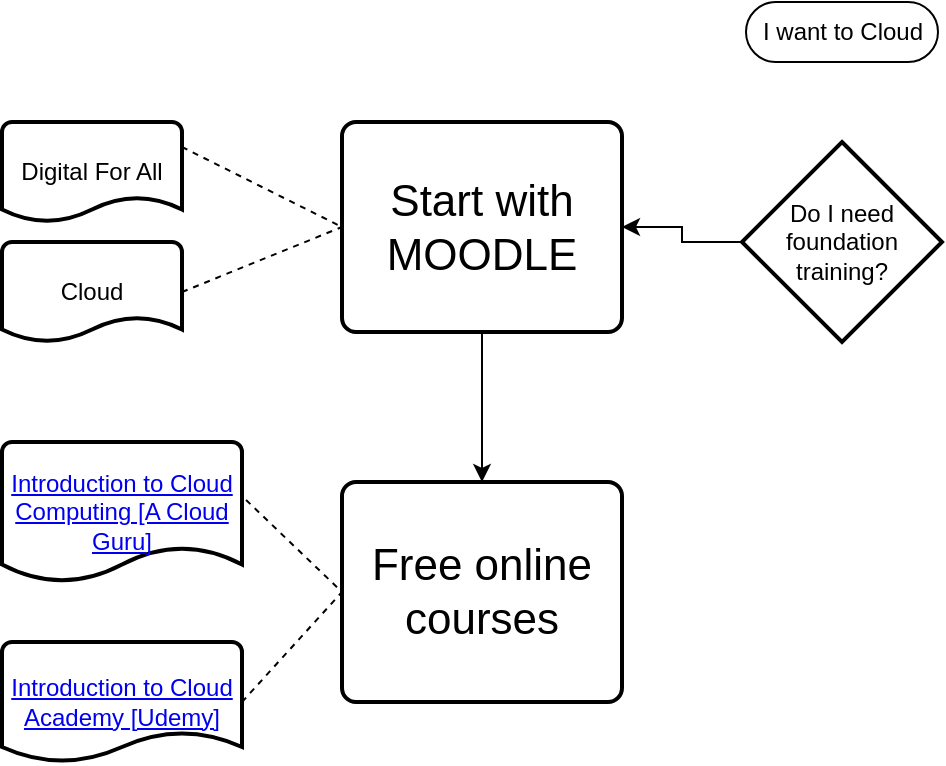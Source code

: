 <mxfile version="12.9.3" type="github">
  <diagram id="Sj6mC85eFsHQs_d47GOQ" name="Page-1">
    <mxGraphModel dx="1186" dy="795" grid="1" gridSize="10" guides="1" tooltips="1" connect="1" arrows="1" fold="1" page="1" pageScale="1" pageWidth="1169" pageHeight="1654" math="0" shadow="0">
      <root>
        <mxCell id="0" />
        <mxCell id="1" parent="0" />
        <mxCell id="biIaPaWo2Yytos-6n9xJ-8" value="I want to Cloud" style="html=1;dashed=0;whitespace=wrap;shape=mxgraph.dfd.start" parent="1" vertex="1">
          <mxGeometry x="382" y="20" width="96" height="30" as="geometry" />
        </mxCell>
        <mxCell id="biIaPaWo2Yytos-6n9xJ-17" style="edgeStyle=orthogonalEdgeStyle;rounded=0;orthogonalLoop=1;jettySize=auto;html=1;" parent="1" source="biIaPaWo2Yytos-6n9xJ-9" target="biIaPaWo2Yytos-6n9xJ-12" edge="1">
          <mxGeometry relative="1" as="geometry" />
        </mxCell>
        <mxCell id="biIaPaWo2Yytos-6n9xJ-9" value="Do I need foundation training?" style="strokeWidth=2;html=1;shape=mxgraph.flowchart.decision;whiteSpace=wrap;" parent="1" vertex="1">
          <mxGeometry x="380" y="90" width="100" height="100" as="geometry" />
        </mxCell>
        <mxCell id="-TDUfPAsjnN3atFshsbn-2" value="" style="edgeStyle=orthogonalEdgeStyle;rounded=0;orthogonalLoop=1;jettySize=auto;html=1;" edge="1" parent="1" source="biIaPaWo2Yytos-6n9xJ-12" target="-TDUfPAsjnN3atFshsbn-1">
          <mxGeometry relative="1" as="geometry" />
        </mxCell>
        <mxCell id="biIaPaWo2Yytos-6n9xJ-12" value="&lt;font style=&quot;font-size: 22px&quot;&gt;Start with MOODLE&lt;/font&gt;" style="rounded=1;whiteSpace=wrap;html=1;absoluteArcSize=1;arcSize=14;strokeWidth=2;" parent="1" vertex="1">
          <mxGeometry x="180" y="80" width="140" height="105" as="geometry" />
        </mxCell>
        <mxCell id="-TDUfPAsjnN3atFshsbn-1" value="&lt;font style=&quot;font-size: 22px&quot;&gt;Free online courses&lt;/font&gt;" style="rounded=1;whiteSpace=wrap;html=1;absoluteArcSize=1;arcSize=14;strokeWidth=2;" vertex="1" parent="1">
          <mxGeometry x="180" y="260" width="140" height="110" as="geometry" />
        </mxCell>
        <mxCell id="biIaPaWo2Yytos-6n9xJ-18" value="Digital For All" style="strokeWidth=2;html=1;shape=mxgraph.flowchart.document2;whiteSpace=wrap;size=0.25;" parent="1" vertex="1">
          <mxGeometry x="10" y="80" width="90" height="50" as="geometry" />
        </mxCell>
        <mxCell id="biIaPaWo2Yytos-6n9xJ-19" value="Cloud" style="strokeWidth=2;html=1;shape=mxgraph.flowchart.document2;whiteSpace=wrap;size=0.25;" parent="1" vertex="1">
          <mxGeometry x="10" y="140" width="90" height="50" as="geometry" />
        </mxCell>
        <mxCell id="biIaPaWo2Yytos-6n9xJ-20" value="" style="endArrow=none;dashed=1;html=1;entryX=0;entryY=0.5;entryDx=0;entryDy=0;exitX=1;exitY=0.25;exitDx=0;exitDy=0;exitPerimeter=0;" parent="1" source="biIaPaWo2Yytos-6n9xJ-18" target="biIaPaWo2Yytos-6n9xJ-12" edge="1">
          <mxGeometry width="50" height="50" relative="1" as="geometry">
            <mxPoint x="520" y="360" as="sourcePoint" />
            <mxPoint x="570" y="310" as="targetPoint" />
          </mxGeometry>
        </mxCell>
        <mxCell id="biIaPaWo2Yytos-6n9xJ-21" value="" style="endArrow=none;dashed=1;html=1;entryX=0;entryY=0.5;entryDx=0;entryDy=0;exitX=1;exitY=0.5;exitDx=0;exitDy=0;exitPerimeter=0;" parent="1" source="biIaPaWo2Yytos-6n9xJ-19" target="biIaPaWo2Yytos-6n9xJ-12" edge="1">
          <mxGeometry width="50" height="50" relative="1" as="geometry">
            <mxPoint x="110" y="92.5" as="sourcePoint" />
            <mxPoint x="210" y="150" as="targetPoint" />
          </mxGeometry>
        </mxCell>
        <mxCell id="-TDUfPAsjnN3atFshsbn-3" value="&lt;a href=&quot;https://acloud.guru/learn/intro-cloud-computing&quot;&gt;Introduction to Cloud Computing [A Cloud Guru]&lt;/a&gt;" style="strokeWidth=2;html=1;shape=mxgraph.flowchart.document2;whiteSpace=wrap;size=0.25;" vertex="1" parent="1">
          <mxGeometry x="10" y="240" width="120" height="70" as="geometry" />
        </mxCell>
        <mxCell id="-TDUfPAsjnN3atFshsbn-5" value="&lt;a href=&quot;https://www.udemy.com/course/introduction-to-cloud-computing/&quot;&gt;Introduction to Cloud Academy [Udemy]&lt;/a&gt;" style="strokeWidth=2;html=1;shape=mxgraph.flowchart.document2;whiteSpace=wrap;size=0.25;" vertex="1" parent="1">
          <mxGeometry x="10" y="340" width="120" height="60" as="geometry" />
        </mxCell>
        <mxCell id="-TDUfPAsjnN3atFshsbn-7" value="" style="endArrow=none;dashed=1;html=1;entryX=0;entryY=0.5;entryDx=0;entryDy=0;exitX=1.017;exitY=0.414;exitDx=0;exitDy=0;exitPerimeter=0;" edge="1" parent="1" source="-TDUfPAsjnN3atFshsbn-3" target="-TDUfPAsjnN3atFshsbn-1">
          <mxGeometry width="50" height="50" relative="1" as="geometry">
            <mxPoint x="120" y="112.5" as="sourcePoint" />
            <mxPoint x="200" y="152.5" as="targetPoint" />
          </mxGeometry>
        </mxCell>
        <mxCell id="-TDUfPAsjnN3atFshsbn-8" value="" style="endArrow=none;dashed=1;html=1;entryX=0;entryY=0.5;entryDx=0;entryDy=0;exitX=1;exitY=0.5;exitDx=0;exitDy=0;exitPerimeter=0;" edge="1" parent="1" source="-TDUfPAsjnN3atFshsbn-5" target="-TDUfPAsjnN3atFshsbn-1">
          <mxGeometry width="50" height="50" relative="1" as="geometry">
            <mxPoint x="142.04" y="278.98" as="sourcePoint" />
            <mxPoint x="190" y="325" as="targetPoint" />
          </mxGeometry>
        </mxCell>
      </root>
    </mxGraphModel>
  </diagram>
</mxfile>
